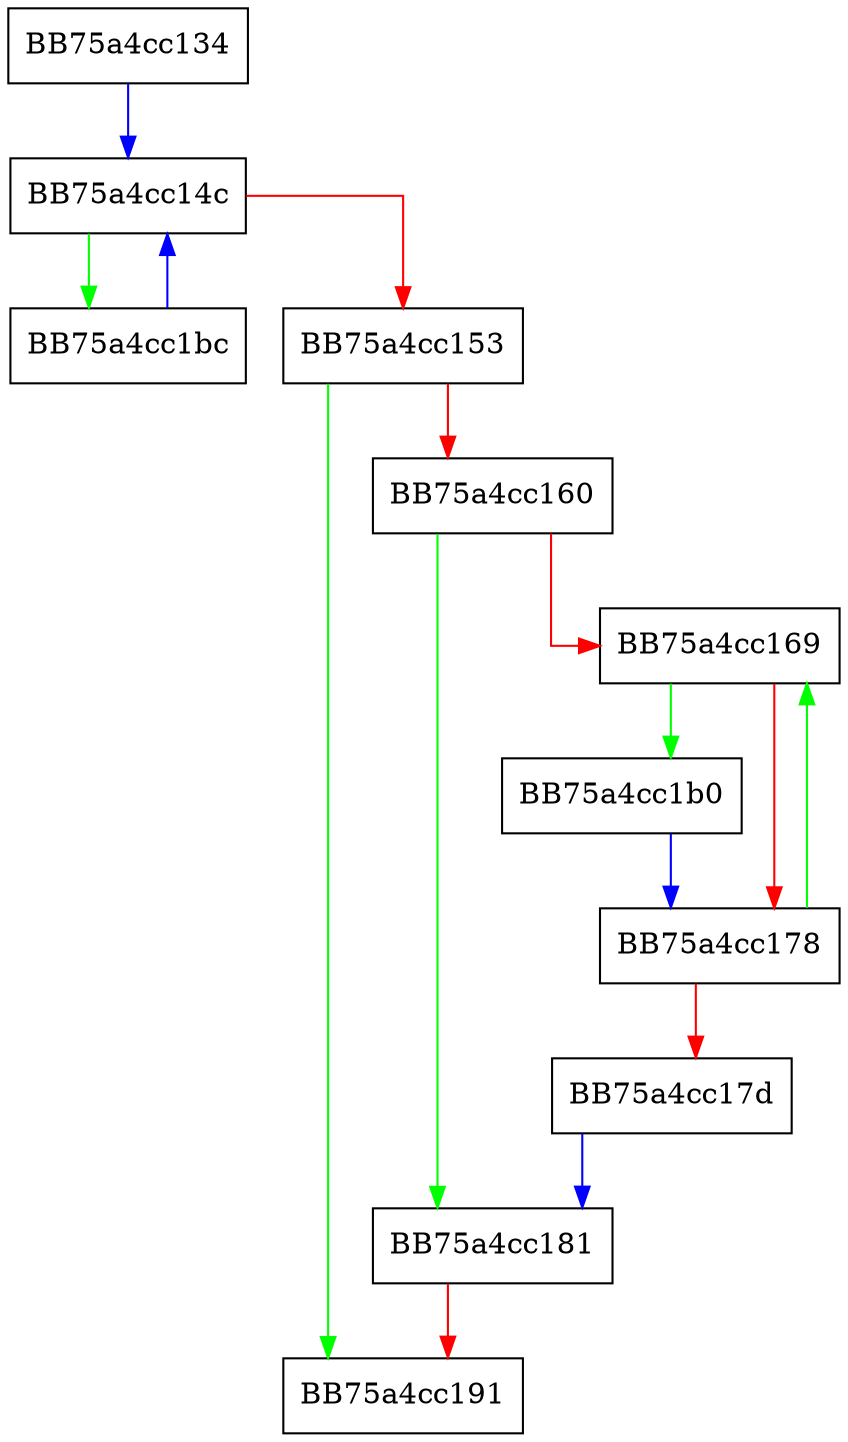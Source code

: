 digraph _Tidy {
  node [shape="box"];
  graph [splines=ortho];
  BB75a4cc134 -> BB75a4cc14c [color="blue"];
  BB75a4cc14c -> BB75a4cc1bc [color="green"];
  BB75a4cc14c -> BB75a4cc153 [color="red"];
  BB75a4cc153 -> BB75a4cc191 [color="green"];
  BB75a4cc153 -> BB75a4cc160 [color="red"];
  BB75a4cc160 -> BB75a4cc181 [color="green"];
  BB75a4cc160 -> BB75a4cc169 [color="red"];
  BB75a4cc169 -> BB75a4cc1b0 [color="green"];
  BB75a4cc169 -> BB75a4cc178 [color="red"];
  BB75a4cc178 -> BB75a4cc169 [color="green"];
  BB75a4cc178 -> BB75a4cc17d [color="red"];
  BB75a4cc17d -> BB75a4cc181 [color="blue"];
  BB75a4cc181 -> BB75a4cc191 [color="red"];
  BB75a4cc1b0 -> BB75a4cc178 [color="blue"];
  BB75a4cc1bc -> BB75a4cc14c [color="blue"];
}